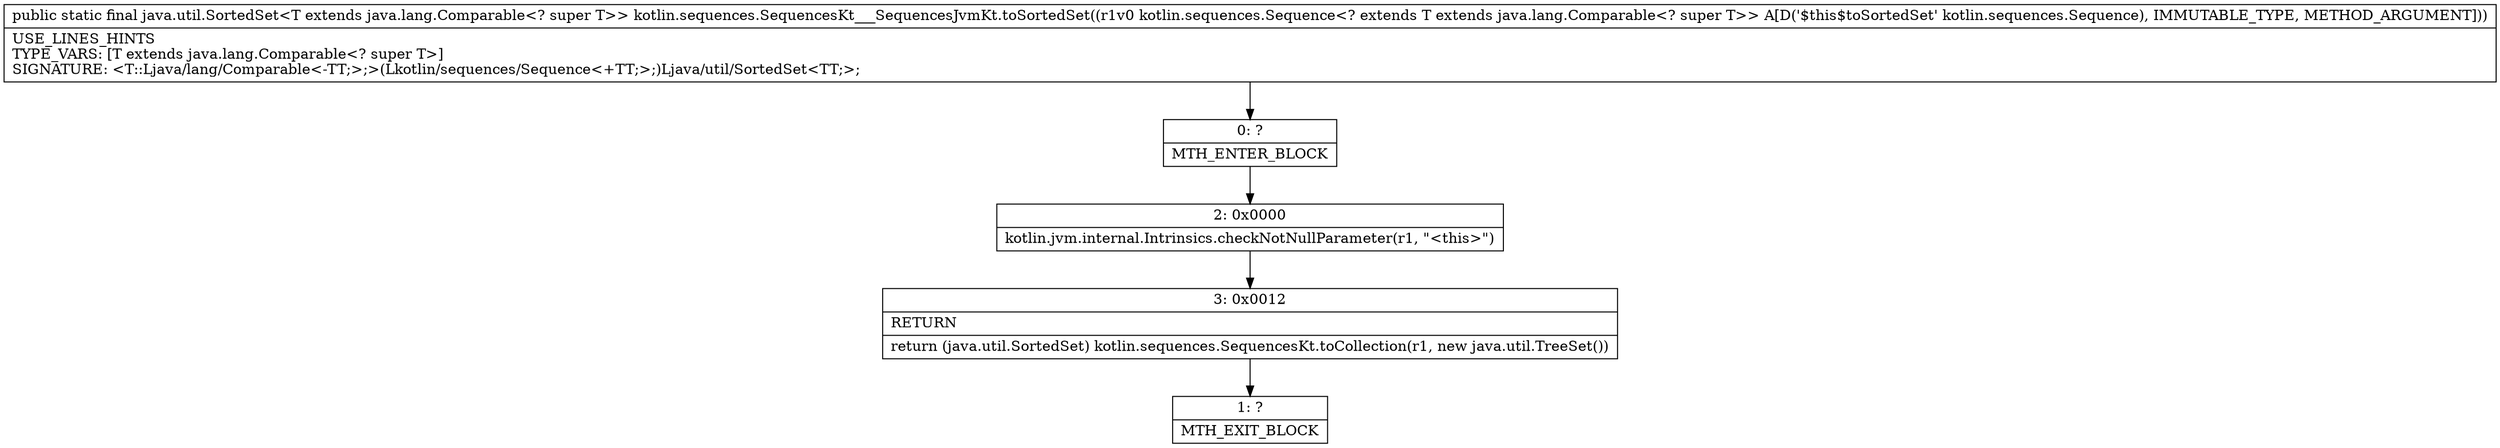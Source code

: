 digraph "CFG forkotlin.sequences.SequencesKt___SequencesJvmKt.toSortedSet(Lkotlin\/sequences\/Sequence;)Ljava\/util\/SortedSet;" {
Node_0 [shape=record,label="{0\:\ ?|MTH_ENTER_BLOCK\l}"];
Node_2 [shape=record,label="{2\:\ 0x0000|kotlin.jvm.internal.Intrinsics.checkNotNullParameter(r1, \"\<this\>\")\l}"];
Node_3 [shape=record,label="{3\:\ 0x0012|RETURN\l|return (java.util.SortedSet) kotlin.sequences.SequencesKt.toCollection(r1, new java.util.TreeSet())\l}"];
Node_1 [shape=record,label="{1\:\ ?|MTH_EXIT_BLOCK\l}"];
MethodNode[shape=record,label="{public static final java.util.SortedSet\<T extends java.lang.Comparable\<? super T\>\> kotlin.sequences.SequencesKt___SequencesJvmKt.toSortedSet((r1v0 kotlin.sequences.Sequence\<? extends T extends java.lang.Comparable\<? super T\>\> A[D('$this$toSortedSet' kotlin.sequences.Sequence), IMMUTABLE_TYPE, METHOD_ARGUMENT]))  | USE_LINES_HINTS\lTYPE_VARS: [T extends java.lang.Comparable\<? super T\>]\lSIGNATURE: \<T::Ljava\/lang\/Comparable\<\-TT;\>;\>(Lkotlin\/sequences\/Sequence\<+TT;\>;)Ljava\/util\/SortedSet\<TT;\>;\l}"];
MethodNode -> Node_0;Node_0 -> Node_2;
Node_2 -> Node_3;
Node_3 -> Node_1;
}

